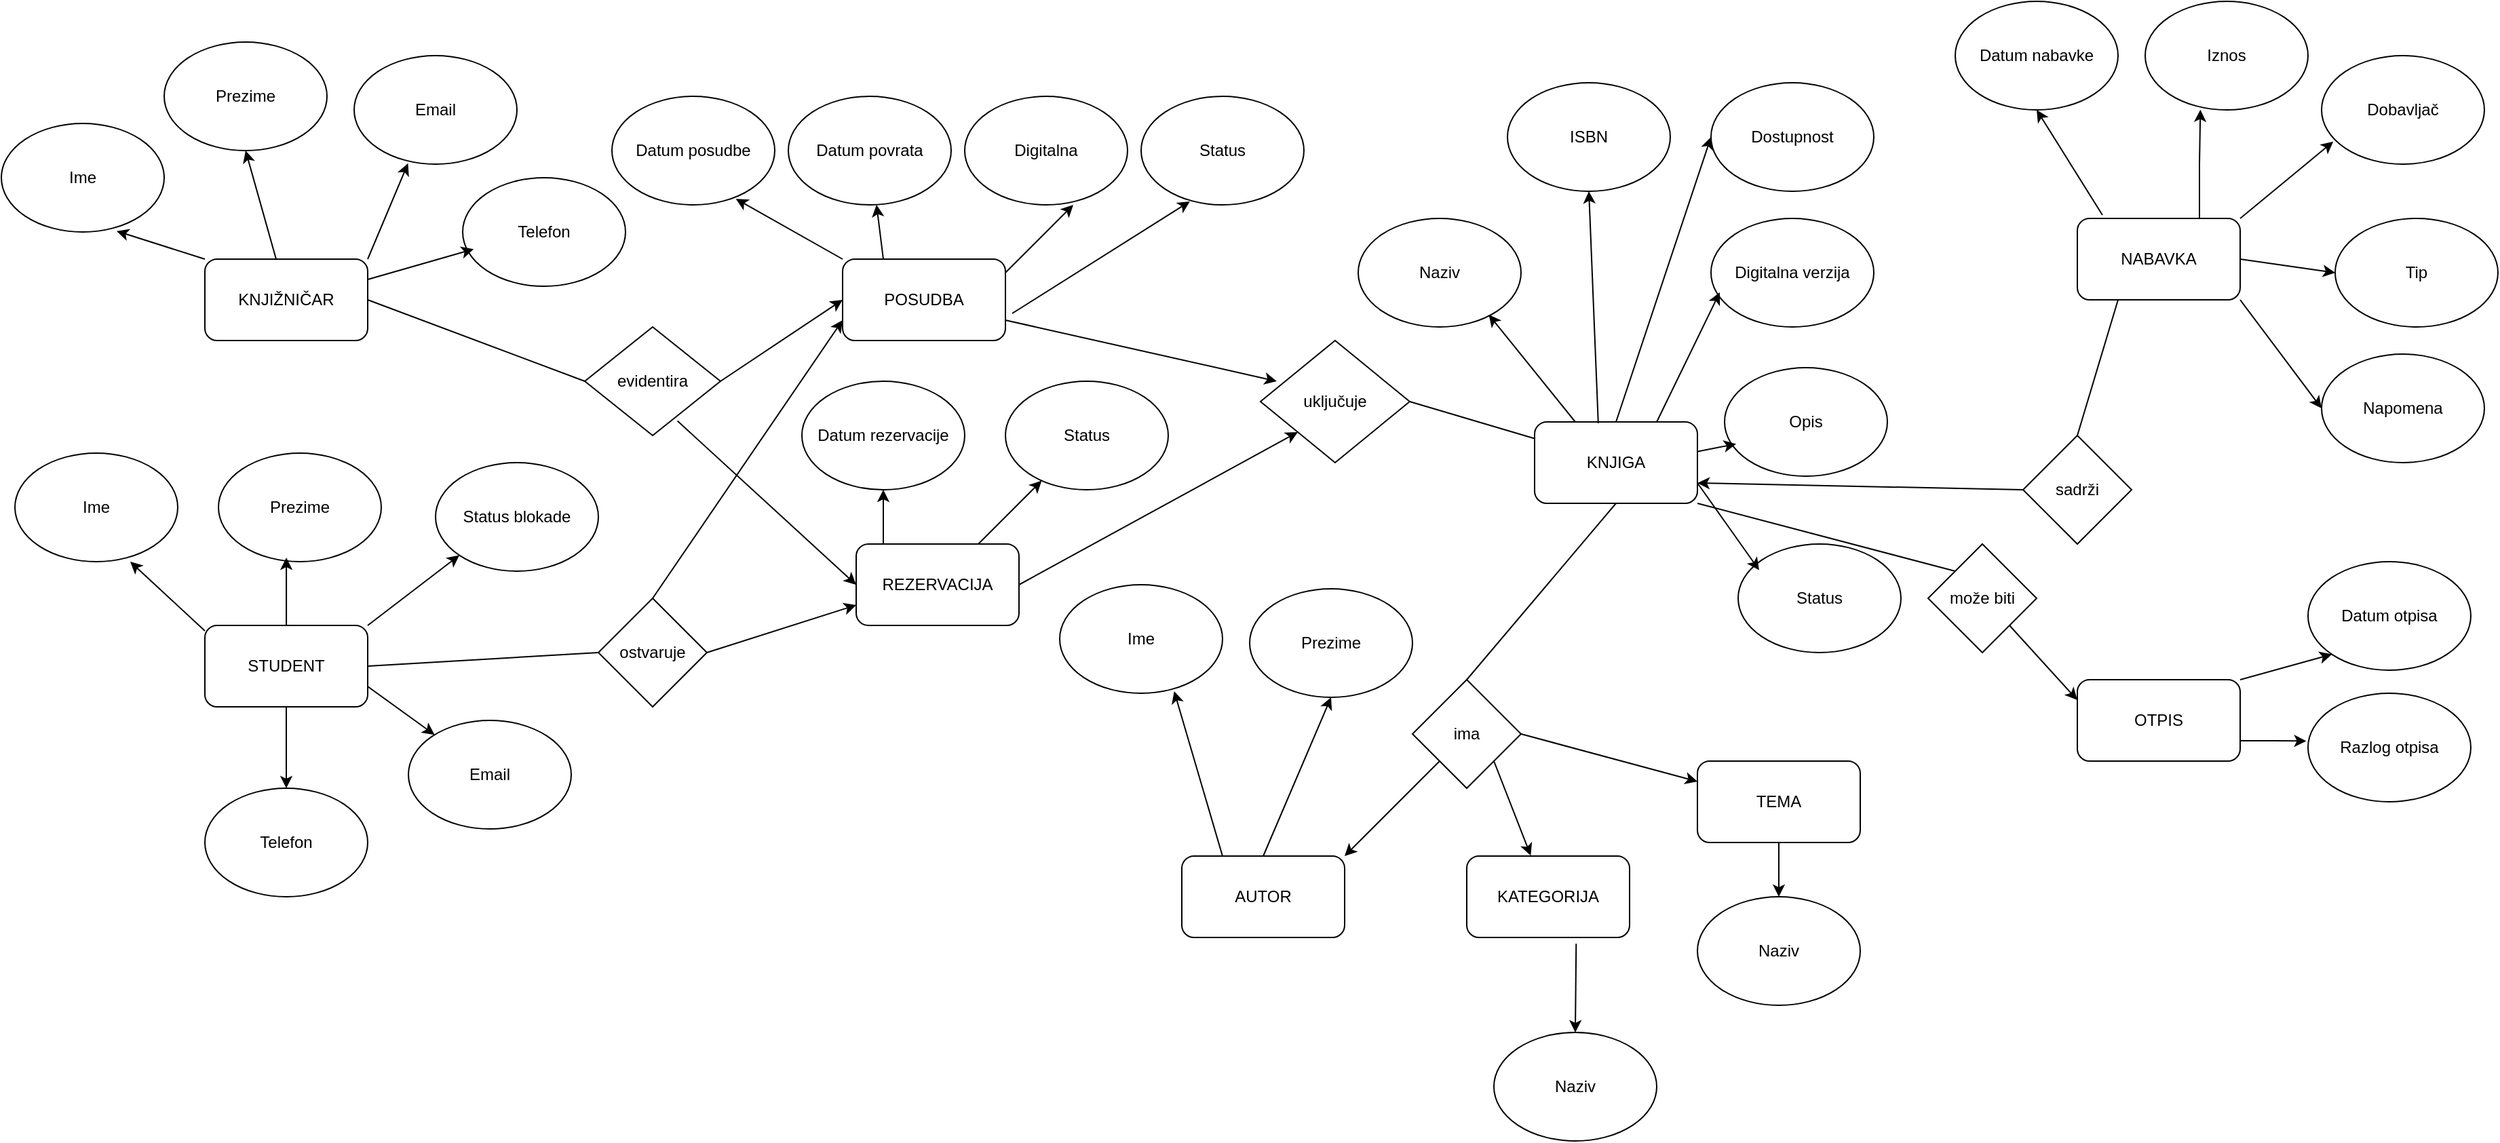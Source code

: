 <mxfile version="27.1.6">
  <diagram name="Page-1" id="3eGe0ZzPINyhyY5G4IpQ">
    <mxGraphModel dx="866" dy="527" grid="1" gridSize="10" guides="1" tooltips="1" connect="1" arrows="1" fold="1" page="1" pageScale="1" pageWidth="1169" pageHeight="827" background="#FFFFFF" math="0" shadow="0">
      <root>
        <mxCell id="0" />
        <mxCell id="1" parent="0" />
        <mxCell id="lxDUKyq9G2Sa458xfzQo-2" value="KNJIŽNIČAR" style="rounded=1;whiteSpace=wrap;html=1;" parent="1" vertex="1">
          <mxGeometry x="160" y="270" width="120" height="60" as="geometry" />
        </mxCell>
        <mxCell id="lxDUKyq9G2Sa458xfzQo-3" value="Email" style="ellipse;whiteSpace=wrap;html=1;" parent="1" vertex="1">
          <mxGeometry x="270" y="120" width="120" height="80" as="geometry" />
        </mxCell>
        <mxCell id="lxDUKyq9G2Sa458xfzQo-4" value="Prezime" style="ellipse;whiteSpace=wrap;html=1;" parent="1" vertex="1">
          <mxGeometry x="130" y="110" width="120" height="80" as="geometry" />
        </mxCell>
        <mxCell id="lxDUKyq9G2Sa458xfzQo-5" value="Ime" style="ellipse;whiteSpace=wrap;html=1;" parent="1" vertex="1">
          <mxGeometry x="10" y="170" width="120" height="80" as="geometry" />
        </mxCell>
        <mxCell id="lxDUKyq9G2Sa458xfzQo-6" value="" style="endArrow=classic;html=1;rounded=0;exitX=0;exitY=0;exitDx=0;exitDy=0;entryX=0.708;entryY=0.992;entryDx=0;entryDy=0;entryPerimeter=0;" parent="1" source="lxDUKyq9G2Sa458xfzQo-2" target="lxDUKyq9G2Sa458xfzQo-5" edge="1">
          <mxGeometry width="50" height="50" relative="1" as="geometry">
            <mxPoint x="560" y="410" as="sourcePoint" />
            <mxPoint x="610" y="360" as="targetPoint" />
          </mxGeometry>
        </mxCell>
        <mxCell id="lxDUKyq9G2Sa458xfzQo-9" value="" style="endArrow=classic;html=1;rounded=0;exitX=1;exitY=0;exitDx=0;exitDy=0;entryX=0.331;entryY=0.992;entryDx=0;entryDy=0;entryPerimeter=0;" parent="1" source="lxDUKyq9G2Sa458xfzQo-2" target="lxDUKyq9G2Sa458xfzQo-3" edge="1">
          <mxGeometry width="50" height="50" relative="1" as="geometry">
            <mxPoint x="305" y="341" as="sourcePoint" />
            <mxPoint x="250" y="290" as="targetPoint" />
          </mxGeometry>
        </mxCell>
        <mxCell id="lxDUKyq9G2Sa458xfzQo-13" value="evidentira" style="rhombus;whiteSpace=wrap;html=1;" parent="1" vertex="1">
          <mxGeometry x="440" y="320" width="100" height="80" as="geometry" />
        </mxCell>
        <mxCell id="lxDUKyq9G2Sa458xfzQo-16" value="POSUDBA" style="rounded=1;whiteSpace=wrap;html=1;" parent="1" vertex="1">
          <mxGeometry x="630" y="270" width="120" height="60" as="geometry" />
        </mxCell>
        <mxCell id="lxDUKyq9G2Sa458xfzQo-18" value="" style="endArrow=classic;html=1;rounded=0;exitX=0;exitY=0;exitDx=0;exitDy=0;entryX=0.761;entryY=0.945;entryDx=0;entryDy=0;entryPerimeter=0;" parent="1" source="lxDUKyq9G2Sa458xfzQo-16" target="lxDUKyq9G2Sa458xfzQo-19" edge="1">
          <mxGeometry width="50" height="50" relative="1" as="geometry">
            <mxPoint x="690" y="420" as="sourcePoint" />
            <mxPoint x="580" y="220" as="targetPoint" />
          </mxGeometry>
        </mxCell>
        <mxCell id="lxDUKyq9G2Sa458xfzQo-19" value="Datum posudbe" style="ellipse;whiteSpace=wrap;html=1;" parent="1" vertex="1">
          <mxGeometry x="460" y="150" width="120" height="80" as="geometry" />
        </mxCell>
        <mxCell id="lxDUKyq9G2Sa458xfzQo-20" value="Datum povrata" style="ellipse;whiteSpace=wrap;html=1;" parent="1" vertex="1">
          <mxGeometry x="590" y="150" width="120" height="80" as="geometry" />
        </mxCell>
        <mxCell id="lxDUKyq9G2Sa458xfzQo-21" value="Digitalna" style="ellipse;whiteSpace=wrap;html=1;" parent="1" vertex="1">
          <mxGeometry x="720" y="150" width="120" height="80" as="geometry" />
        </mxCell>
        <mxCell id="lxDUKyq9G2Sa458xfzQo-22" value="Status" style="ellipse;whiteSpace=wrap;html=1;" parent="1" vertex="1">
          <mxGeometry x="850" y="150" width="120" height="80" as="geometry" />
        </mxCell>
        <mxCell id="lxDUKyq9G2Sa458xfzQo-23" value="Datum rezervacije" style="ellipse;whiteSpace=wrap;html=1;" parent="1" vertex="1">
          <mxGeometry x="600" y="360" width="120" height="80" as="geometry" />
        </mxCell>
        <mxCell id="lxDUKyq9G2Sa458xfzQo-24" value="" style="endArrow=classic;html=1;rounded=0;entryX=0.3;entryY=0.968;entryDx=0;entryDy=0;entryPerimeter=0;" parent="1" target="lxDUKyq9G2Sa458xfzQo-22" edge="1">
          <mxGeometry width="50" height="50" relative="1" as="geometry">
            <mxPoint x="755" y="310" as="sourcePoint" />
            <mxPoint x="805" y="260" as="targetPoint" />
          </mxGeometry>
        </mxCell>
        <mxCell id="lxDUKyq9G2Sa458xfzQo-25" value="" style="endArrow=classic;html=1;rounded=0;" parent="1" edge="1">
          <mxGeometry width="50" height="50" relative="1" as="geometry">
            <mxPoint x="750" y="280" as="sourcePoint" />
            <mxPoint x="800" y="230" as="targetPoint" />
          </mxGeometry>
        </mxCell>
        <mxCell id="lxDUKyq9G2Sa458xfzQo-26" value="" style="endArrow=classic;html=1;rounded=0;exitX=0.25;exitY=0;exitDx=0;exitDy=0;" parent="1" source="lxDUKyq9G2Sa458xfzQo-16" target="lxDUKyq9G2Sa458xfzQo-20" edge="1">
          <mxGeometry width="50" height="50" relative="1" as="geometry">
            <mxPoint x="690" y="420" as="sourcePoint" />
            <mxPoint x="740" y="370" as="targetPoint" />
          </mxGeometry>
        </mxCell>
        <mxCell id="lxDUKyq9G2Sa458xfzQo-27" value="REZERVACIJA" style="rounded=1;whiteSpace=wrap;html=1;" parent="1" vertex="1">
          <mxGeometry x="640" y="480" width="120" height="60" as="geometry" />
        </mxCell>
        <mxCell id="lxDUKyq9G2Sa458xfzQo-28" value="Status" style="ellipse;whiteSpace=wrap;html=1;" parent="1" vertex="1">
          <mxGeometry x="750" y="360" width="120" height="80" as="geometry" />
        </mxCell>
        <mxCell id="lxDUKyq9G2Sa458xfzQo-30" value="" style="endArrow=classic;html=1;rounded=0;entryX=0.5;entryY=1;entryDx=0;entryDy=0;" parent="1" target="lxDUKyq9G2Sa458xfzQo-23" edge="1">
          <mxGeometry width="50" height="50" relative="1" as="geometry">
            <mxPoint x="660" y="480" as="sourcePoint" />
            <mxPoint x="710" y="450" as="targetPoint" />
          </mxGeometry>
        </mxCell>
        <mxCell id="lxDUKyq9G2Sa458xfzQo-31" value="" style="endArrow=classic;html=1;rounded=0;exitX=0.75;exitY=0;exitDx=0;exitDy=0;" parent="1" source="lxDUKyq9G2Sa458xfzQo-27" target="lxDUKyq9G2Sa458xfzQo-28" edge="1">
          <mxGeometry width="50" height="50" relative="1" as="geometry">
            <mxPoint x="660" y="500" as="sourcePoint" />
            <mxPoint x="710" y="450" as="targetPoint" />
          </mxGeometry>
        </mxCell>
        <mxCell id="lxDUKyq9G2Sa458xfzQo-36" value="uključuje" style="rhombus;whiteSpace=wrap;html=1;" parent="1" vertex="1">
          <mxGeometry x="937.96" y="330" width="110" height="90" as="geometry" />
        </mxCell>
        <mxCell id="lxDUKyq9G2Sa458xfzQo-39" value="" style="endArrow=none;html=1;rounded=0;exitX=1;exitY=0.5;exitDx=0;exitDy=0;" parent="1" source="lxDUKyq9G2Sa458xfzQo-36" target="lxDUKyq9G2Sa458xfzQo-40" edge="1">
          <mxGeometry width="50" height="50" relative="1" as="geometry">
            <mxPoint x="1170" y="530" as="sourcePoint" />
            <mxPoint x="1140" y="410" as="targetPoint" />
          </mxGeometry>
        </mxCell>
        <mxCell id="lxDUKyq9G2Sa458xfzQo-40" value="KNJIGA" style="rounded=1;whiteSpace=wrap;html=1;" parent="1" vertex="1">
          <mxGeometry x="1140" y="390" width="120" height="60" as="geometry" />
        </mxCell>
        <mxCell id="lxDUKyq9G2Sa458xfzQo-41" value="Dostupnost" style="ellipse;whiteSpace=wrap;html=1;" parent="1" vertex="1">
          <mxGeometry x="1270" y="140" width="120" height="80" as="geometry" />
        </mxCell>
        <mxCell id="lxDUKyq9G2Sa458xfzQo-42" value="Status" style="ellipse;whiteSpace=wrap;html=1;" parent="1" vertex="1">
          <mxGeometry x="1290" y="480" width="120" height="80" as="geometry" />
        </mxCell>
        <mxCell id="lxDUKyq9G2Sa458xfzQo-43" value="Opis" style="ellipse;whiteSpace=wrap;html=1;" parent="1" vertex="1">
          <mxGeometry x="1280" y="350" width="120" height="80" as="geometry" />
        </mxCell>
        <mxCell id="lxDUKyq9G2Sa458xfzQo-44" value="Digitalna verzija" style="ellipse;whiteSpace=wrap;html=1;" parent="1" vertex="1">
          <mxGeometry x="1270" y="240" width="120" height="80" as="geometry" />
        </mxCell>
        <mxCell id="lxDUKyq9G2Sa458xfzQo-45" value="ISBN" style="ellipse;whiteSpace=wrap;html=1;" parent="1" vertex="1">
          <mxGeometry x="1120" y="140" width="120" height="80" as="geometry" />
        </mxCell>
        <mxCell id="lxDUKyq9G2Sa458xfzQo-46" value="Naziv" style="ellipse;whiteSpace=wrap;html=1;" parent="1" vertex="1">
          <mxGeometry x="1010" y="240" width="120" height="80" as="geometry" />
        </mxCell>
        <mxCell id="lxDUKyq9G2Sa458xfzQo-47" value="" style="endArrow=classic;html=1;rounded=0;entryX=0.802;entryY=0.887;entryDx=0;entryDy=0;entryPerimeter=0;exitX=0.25;exitY=0;exitDx=0;exitDy=0;" parent="1" source="lxDUKyq9G2Sa458xfzQo-40" target="lxDUKyq9G2Sa458xfzQo-46" edge="1">
          <mxGeometry width="50" height="50" relative="1" as="geometry">
            <mxPoint x="1280" y="430" as="sourcePoint" />
            <mxPoint x="1330" y="380" as="targetPoint" />
          </mxGeometry>
        </mxCell>
        <mxCell id="lxDUKyq9G2Sa458xfzQo-48" value="" style="endArrow=classic;html=1;rounded=0;entryX=0.5;entryY=1;entryDx=0;entryDy=0;exitX=0.391;exitY=0.016;exitDx=0;exitDy=0;exitPerimeter=0;" parent="1" source="lxDUKyq9G2Sa458xfzQo-40" target="lxDUKyq9G2Sa458xfzQo-45" edge="1">
          <mxGeometry width="50" height="50" relative="1" as="geometry">
            <mxPoint x="1280" y="430" as="sourcePoint" />
            <mxPoint x="1330" y="380" as="targetPoint" />
          </mxGeometry>
        </mxCell>
        <mxCell id="lxDUKyq9G2Sa458xfzQo-49" value="" style="endArrow=classic;html=1;rounded=0;entryX=0;entryY=0.5;entryDx=0;entryDy=0;exitX=0.5;exitY=0;exitDx=0;exitDy=0;" parent="1" source="lxDUKyq9G2Sa458xfzQo-40" target="lxDUKyq9G2Sa458xfzQo-41" edge="1">
          <mxGeometry width="50" height="50" relative="1" as="geometry">
            <mxPoint x="1280" y="430" as="sourcePoint" />
            <mxPoint x="1330" y="380" as="targetPoint" />
          </mxGeometry>
        </mxCell>
        <mxCell id="lxDUKyq9G2Sa458xfzQo-50" value="" style="endArrow=classic;html=1;rounded=0;exitX=0.75;exitY=0;exitDx=0;exitDy=0;entryX=0.054;entryY=0.681;entryDx=0;entryDy=0;entryPerimeter=0;" parent="1" source="lxDUKyq9G2Sa458xfzQo-40" target="lxDUKyq9G2Sa458xfzQo-44" edge="1">
          <mxGeometry width="50" height="50" relative="1" as="geometry">
            <mxPoint x="1280" y="430" as="sourcePoint" />
            <mxPoint x="1330" y="380" as="targetPoint" />
          </mxGeometry>
        </mxCell>
        <mxCell id="lxDUKyq9G2Sa458xfzQo-51" value="" style="endArrow=classic;html=1;rounded=0;exitX=0.999;exitY=0.365;exitDx=0;exitDy=0;exitPerimeter=0;entryX=0.071;entryY=0.703;entryDx=0;entryDy=0;entryPerimeter=0;" parent="1" source="lxDUKyq9G2Sa458xfzQo-40" target="lxDUKyq9G2Sa458xfzQo-43" edge="1">
          <mxGeometry width="50" height="50" relative="1" as="geometry">
            <mxPoint x="1280" y="430" as="sourcePoint" />
            <mxPoint x="1330" y="380" as="targetPoint" />
          </mxGeometry>
        </mxCell>
        <mxCell id="lxDUKyq9G2Sa458xfzQo-52" value="" style="endArrow=classic;html=1;rounded=0;exitX=1;exitY=0.75;exitDx=0;exitDy=0;entryX=0.129;entryY=0.24;entryDx=0;entryDy=0;entryPerimeter=0;" parent="1" source="lxDUKyq9G2Sa458xfzQo-40" target="lxDUKyq9G2Sa458xfzQo-42" edge="1">
          <mxGeometry width="50" height="50" relative="1" as="geometry">
            <mxPoint x="1280" y="430" as="sourcePoint" />
            <mxPoint x="1330" y="380" as="targetPoint" />
          </mxGeometry>
        </mxCell>
        <mxCell id="WnXoit6QNCxbqN9FFa1i-5" style="edgeStyle=orthogonalEdgeStyle;rounded=0;orthogonalLoop=1;jettySize=auto;html=1;exitX=0.5;exitY=1;exitDx=0;exitDy=0;entryX=0.5;entryY=0;entryDx=0;entryDy=0;" parent="1" source="lxDUKyq9G2Sa458xfzQo-53" target="WnXoit6QNCxbqN9FFa1i-4" edge="1">
          <mxGeometry relative="1" as="geometry" />
        </mxCell>
        <mxCell id="lxDUKyq9G2Sa458xfzQo-53" value="STUDENT" style="rounded=1;whiteSpace=wrap;html=1;" parent="1" vertex="1">
          <mxGeometry x="160" y="540" width="120" height="60" as="geometry" />
        </mxCell>
        <mxCell id="lxDUKyq9G2Sa458xfzQo-54" value="Ime" style="ellipse;whiteSpace=wrap;html=1;" parent="1" vertex="1">
          <mxGeometry x="20" y="413" width="120" height="80" as="geometry" />
        </mxCell>
        <mxCell id="lxDUKyq9G2Sa458xfzQo-55" value="Prezime" style="ellipse;whiteSpace=wrap;html=1;" parent="1" vertex="1">
          <mxGeometry x="170" y="413" width="120" height="80" as="geometry" />
        </mxCell>
        <mxCell id="lxDUKyq9G2Sa458xfzQo-56" value="Status blokade" style="ellipse;whiteSpace=wrap;html=1;" parent="1" vertex="1">
          <mxGeometry x="330" y="420" width="120" height="80" as="geometry" />
        </mxCell>
        <mxCell id="lxDUKyq9G2Sa458xfzQo-57" value="" style="endArrow=classic;html=1;rounded=0;exitX=0;exitY=0;exitDx=0;exitDy=0;entryX=0.708;entryY=0.992;entryDx=0;entryDy=0;entryPerimeter=0;" parent="1" edge="1">
          <mxGeometry width="50" height="50" relative="1" as="geometry">
            <mxPoint x="160" y="544" as="sourcePoint" />
            <mxPoint x="105" y="493" as="targetPoint" />
          </mxGeometry>
        </mxCell>
        <mxCell id="lxDUKyq9G2Sa458xfzQo-58" style="edgeStyle=orthogonalEdgeStyle;rounded=0;orthogonalLoop=1;jettySize=auto;html=1;entryX=0.417;entryY=0.963;entryDx=0;entryDy=0;entryPerimeter=0;" parent="1" source="lxDUKyq9G2Sa458xfzQo-53" target="lxDUKyq9G2Sa458xfzQo-55" edge="1">
          <mxGeometry relative="1" as="geometry" />
        </mxCell>
        <mxCell id="lxDUKyq9G2Sa458xfzQo-60" value="" style="endArrow=classic;html=1;rounded=0;exitX=1;exitY=0;exitDx=0;exitDy=0;entryX=0;entryY=1;entryDx=0;entryDy=0;" parent="1" target="lxDUKyq9G2Sa458xfzQo-56" edge="1">
          <mxGeometry width="50" height="50" relative="1" as="geometry">
            <mxPoint x="280" y="540" as="sourcePoint" />
            <mxPoint x="340" y="489" as="targetPoint" />
          </mxGeometry>
        </mxCell>
        <mxCell id="lxDUKyq9G2Sa458xfzQo-62" value="ostvaruje" style="rhombus;whiteSpace=wrap;html=1;" parent="1" vertex="1">
          <mxGeometry x="450" y="520" width="80" height="80" as="geometry" />
        </mxCell>
        <mxCell id="lxDUKyq9G2Sa458xfzQo-69" value="" style="endArrow=none;html=1;rounded=0;exitX=1;exitY=0.5;exitDx=0;exitDy=0;entryX=0;entryY=0.5;entryDx=0;entryDy=0;" parent="1" source="lxDUKyq9G2Sa458xfzQo-2" target="lxDUKyq9G2Sa458xfzQo-13" edge="1">
          <mxGeometry width="50" height="50" relative="1" as="geometry">
            <mxPoint x="530" y="420" as="sourcePoint" />
            <mxPoint x="580" y="370" as="targetPoint" />
          </mxGeometry>
        </mxCell>
        <mxCell id="lxDUKyq9G2Sa458xfzQo-72" value="" style="endArrow=none;html=1;rounded=0;exitX=1;exitY=0.5;exitDx=0;exitDy=0;entryX=0;entryY=0.5;entryDx=0;entryDy=0;" parent="1" source="lxDUKyq9G2Sa458xfzQo-53" target="lxDUKyq9G2Sa458xfzQo-62" edge="1">
          <mxGeometry width="50" height="50" relative="1" as="geometry">
            <mxPoint x="900" y="550" as="sourcePoint" />
            <mxPoint x="950" y="500" as="targetPoint" />
          </mxGeometry>
        </mxCell>
        <mxCell id="lxDUKyq9G2Sa458xfzQo-76" value="KATEGORIJA" style="rounded=1;whiteSpace=wrap;html=1;" parent="1" vertex="1">
          <mxGeometry x="1090" y="710" width="120" height="60" as="geometry" />
        </mxCell>
        <mxCell id="lxDUKyq9G2Sa458xfzQo-77" value="Naziv" style="ellipse;whiteSpace=wrap;html=1;" parent="1" vertex="1">
          <mxGeometry x="1110" y="840" width="120" height="80" as="geometry" />
        </mxCell>
        <mxCell id="lxDUKyq9G2Sa458xfzQo-80" value="" style="endArrow=classic;html=1;rounded=0;exitX=0.672;exitY=1.078;exitDx=0;exitDy=0;entryX=0.5;entryY=0;entryDx=0;entryDy=0;exitPerimeter=0;" parent="1" source="lxDUKyq9G2Sa458xfzQo-76" target="lxDUKyq9G2Sa458xfzQo-77" edge="1">
          <mxGeometry width="50" height="50" relative="1" as="geometry">
            <mxPoint x="1000" y="570" as="sourcePoint" />
            <mxPoint x="1050" y="520" as="targetPoint" />
          </mxGeometry>
        </mxCell>
        <mxCell id="lxDUKyq9G2Sa458xfzQo-82" value="ima" style="rhombus;whiteSpace=wrap;html=1;" parent="1" vertex="1">
          <mxGeometry x="1050" y="580" width="80" height="80" as="geometry" />
        </mxCell>
        <mxCell id="lxDUKyq9G2Sa458xfzQo-85" value="AUTOR" style="rounded=1;whiteSpace=wrap;html=1;" parent="1" vertex="1">
          <mxGeometry x="880" y="710" width="120" height="60" as="geometry" />
        </mxCell>
        <mxCell id="lxDUKyq9G2Sa458xfzQo-86" value="Ime" style="ellipse;whiteSpace=wrap;html=1;" parent="1" vertex="1">
          <mxGeometry x="790" y="510" width="120" height="80" as="geometry" />
        </mxCell>
        <mxCell id="lxDUKyq9G2Sa458xfzQo-87" value="Prezime" style="ellipse;whiteSpace=wrap;html=1;" parent="1" vertex="1">
          <mxGeometry x="930" y="513" width="120" height="80" as="geometry" />
        </mxCell>
        <mxCell id="lxDUKyq9G2Sa458xfzQo-88" value="" style="endArrow=classic;html=1;rounded=0;exitX=0.25;exitY=0;exitDx=0;exitDy=0;entryX=0.703;entryY=0.981;entryDx=0;entryDy=0;entryPerimeter=0;" parent="1" source="lxDUKyq9G2Sa458xfzQo-85" target="lxDUKyq9G2Sa458xfzQo-86" edge="1">
          <mxGeometry width="50" height="50" relative="1" as="geometry">
            <mxPoint x="780" y="570" as="sourcePoint" />
            <mxPoint x="830" y="520" as="targetPoint" />
          </mxGeometry>
        </mxCell>
        <mxCell id="lxDUKyq9G2Sa458xfzQo-89" value="" style="endArrow=classic;html=1;rounded=0;exitX=0.5;exitY=0;exitDx=0;exitDy=0;entryX=0.5;entryY=1;entryDx=0;entryDy=0;" parent="1" source="lxDUKyq9G2Sa458xfzQo-85" target="lxDUKyq9G2Sa458xfzQo-87" edge="1">
          <mxGeometry width="50" height="50" relative="1" as="geometry">
            <mxPoint x="780" y="570" as="sourcePoint" />
            <mxPoint x="830" y="520" as="targetPoint" />
          </mxGeometry>
        </mxCell>
        <mxCell id="lxDUKyq9G2Sa458xfzQo-91" value="NABAVKA" style="rounded=1;whiteSpace=wrap;html=1;" parent="1" vertex="1">
          <mxGeometry x="1540" y="240" width="120" height="60" as="geometry" />
        </mxCell>
        <mxCell id="lxDUKyq9G2Sa458xfzQo-92" value="Napomena" style="ellipse;whiteSpace=wrap;html=1;" parent="1" vertex="1">
          <mxGeometry x="1720" y="340" width="120" height="80" as="geometry" />
        </mxCell>
        <mxCell id="lxDUKyq9G2Sa458xfzQo-93" value="Tip" style="ellipse;whiteSpace=wrap;html=1;" parent="1" vertex="1">
          <mxGeometry x="1730" y="240" width="120" height="80" as="geometry" />
        </mxCell>
        <mxCell id="lxDUKyq9G2Sa458xfzQo-94" value="Dobavljač" style="ellipse;whiteSpace=wrap;html=1;" parent="1" vertex="1">
          <mxGeometry x="1720" y="120" width="120" height="80" as="geometry" />
        </mxCell>
        <mxCell id="lxDUKyq9G2Sa458xfzQo-95" value="&lt;span style=&quot;white-space: pre;&quot;&gt;Iznos&lt;/span&gt;" style="ellipse;whiteSpace=wrap;html=1;" parent="1" vertex="1">
          <mxGeometry x="1590" y="80" width="120" height="80" as="geometry" />
        </mxCell>
        <mxCell id="lxDUKyq9G2Sa458xfzQo-96" value="Datum nabavke" style="ellipse;whiteSpace=wrap;html=1;" parent="1" vertex="1">
          <mxGeometry x="1450" y="80" width="120" height="80" as="geometry" />
        </mxCell>
        <mxCell id="lxDUKyq9G2Sa458xfzQo-97" value="OTPIS" style="rounded=1;whiteSpace=wrap;html=1;" parent="1" vertex="1">
          <mxGeometry x="1540" y="580" width="120" height="60" as="geometry" />
        </mxCell>
        <mxCell id="lxDUKyq9G2Sa458xfzQo-98" value="Datum otpisa" style="ellipse;whiteSpace=wrap;html=1;" parent="1" vertex="1">
          <mxGeometry x="1710" y="493" width="120" height="80" as="geometry" />
        </mxCell>
        <mxCell id="lxDUKyq9G2Sa458xfzQo-99" value="Razlog otpisa" style="ellipse;whiteSpace=wrap;html=1;" parent="1" vertex="1">
          <mxGeometry x="1710" y="590" width="120" height="80" as="geometry" />
        </mxCell>
        <mxCell id="lxDUKyq9G2Sa458xfzQo-101" value="sadrži" style="rhombus;whiteSpace=wrap;html=1;" parent="1" vertex="1">
          <mxGeometry x="1500" y="400" width="80" height="80" as="geometry" />
        </mxCell>
        <mxCell id="lxDUKyq9G2Sa458xfzQo-102" value="" style="endArrow=none;html=1;rounded=0;entryX=0.25;entryY=1;entryDx=0;entryDy=0;exitX=0.5;exitY=0;exitDx=0;exitDy=0;" parent="1" source="lxDUKyq9G2Sa458xfzQo-101" target="lxDUKyq9G2Sa458xfzQo-91" edge="1">
          <mxGeometry width="50" height="50" relative="1" as="geometry">
            <mxPoint x="1560" y="540" as="sourcePoint" />
            <mxPoint x="1610" y="490" as="targetPoint" />
          </mxGeometry>
        </mxCell>
        <mxCell id="lxDUKyq9G2Sa458xfzQo-106" value="" style="endArrow=classic;html=1;rounded=0;exitX=1;exitY=0.5;exitDx=0;exitDy=0;entryX=0;entryY=0.75;entryDx=0;entryDy=0;" parent="1" source="lxDUKyq9G2Sa458xfzQo-62" target="lxDUKyq9G2Sa458xfzQo-27" edge="1">
          <mxGeometry width="50" height="50" relative="1" as="geometry">
            <mxPoint x="570" y="540" as="sourcePoint" />
            <mxPoint x="620" y="490" as="targetPoint" />
          </mxGeometry>
        </mxCell>
        <mxCell id="lxDUKyq9G2Sa458xfzQo-107" value="" style="endArrow=classic;html=1;rounded=0;exitX=0.5;exitY=0;exitDx=0;exitDy=0;entryX=0;entryY=0.75;entryDx=0;entryDy=0;" parent="1" source="lxDUKyq9G2Sa458xfzQo-62" target="lxDUKyq9G2Sa458xfzQo-16" edge="1">
          <mxGeometry width="50" height="50" relative="1" as="geometry">
            <mxPoint x="570" y="540" as="sourcePoint" />
            <mxPoint x="620" y="490" as="targetPoint" />
          </mxGeometry>
        </mxCell>
        <mxCell id="lxDUKyq9G2Sa458xfzQo-108" value="" style="endArrow=classic;html=1;rounded=0;exitX=1;exitY=0.5;exitDx=0;exitDy=0;entryX=0;entryY=0.5;entryDx=0;entryDy=0;" parent="1" source="lxDUKyq9G2Sa458xfzQo-13" target="lxDUKyq9G2Sa458xfzQo-16" edge="1">
          <mxGeometry width="50" height="50" relative="1" as="geometry">
            <mxPoint x="760" y="540" as="sourcePoint" />
            <mxPoint x="810" y="490" as="targetPoint" />
          </mxGeometry>
        </mxCell>
        <mxCell id="lxDUKyq9G2Sa458xfzQo-109" value="" style="endArrow=classic;html=1;rounded=0;exitX=0.683;exitY=0.866;exitDx=0;exitDy=0;exitPerimeter=0;entryX=0;entryY=0.5;entryDx=0;entryDy=0;" parent="1" source="lxDUKyq9G2Sa458xfzQo-13" target="lxDUKyq9G2Sa458xfzQo-27" edge="1">
          <mxGeometry width="50" height="50" relative="1" as="geometry">
            <mxPoint x="760" y="540" as="sourcePoint" />
            <mxPoint x="810" y="490" as="targetPoint" />
          </mxGeometry>
        </mxCell>
        <mxCell id="lxDUKyq9G2Sa458xfzQo-110" value="" style="endArrow=classic;html=1;rounded=0;exitX=1;exitY=0.5;exitDx=0;exitDy=0;entryX=0;entryY=1;entryDx=0;entryDy=0;" parent="1" source="lxDUKyq9G2Sa458xfzQo-27" target="lxDUKyq9G2Sa458xfzQo-36" edge="1">
          <mxGeometry width="50" height="50" relative="1" as="geometry">
            <mxPoint x="1040" y="540" as="sourcePoint" />
            <mxPoint x="1090" y="490" as="targetPoint" />
          </mxGeometry>
        </mxCell>
        <mxCell id="lxDUKyq9G2Sa458xfzQo-111" value="" style="endArrow=classic;html=1;rounded=0;exitX=1;exitY=0.75;exitDx=0;exitDy=0;entryX=0.109;entryY=0.333;entryDx=0;entryDy=0;entryPerimeter=0;" parent="1" source="lxDUKyq9G2Sa458xfzQo-16" target="lxDUKyq9G2Sa458xfzQo-36" edge="1">
          <mxGeometry width="50" height="50" relative="1" as="geometry">
            <mxPoint x="1040" y="540" as="sourcePoint" />
            <mxPoint x="1090" y="490" as="targetPoint" />
          </mxGeometry>
        </mxCell>
        <mxCell id="lxDUKyq9G2Sa458xfzQo-112" value="" style="endArrow=classic;html=1;rounded=0;exitX=0;exitY=1;exitDx=0;exitDy=0;entryX=1;entryY=0;entryDx=0;entryDy=0;" parent="1" source="lxDUKyq9G2Sa458xfzQo-82" target="lxDUKyq9G2Sa458xfzQo-85" edge="1">
          <mxGeometry width="50" height="50" relative="1" as="geometry">
            <mxPoint x="1140" y="560" as="sourcePoint" />
            <mxPoint x="1190" y="510" as="targetPoint" />
          </mxGeometry>
        </mxCell>
        <mxCell id="lxDUKyq9G2Sa458xfzQo-113" value="" style="endArrow=classic;html=1;rounded=0;exitX=1;exitY=1;exitDx=0;exitDy=0;entryX=0.393;entryY=-0.006;entryDx=0;entryDy=0;entryPerimeter=0;" parent="1" source="lxDUKyq9G2Sa458xfzQo-82" target="lxDUKyq9G2Sa458xfzQo-76" edge="1">
          <mxGeometry width="50" height="50" relative="1" as="geometry">
            <mxPoint x="1140" y="560" as="sourcePoint" />
            <mxPoint x="1190" y="510" as="targetPoint" />
          </mxGeometry>
        </mxCell>
        <mxCell id="lxDUKyq9G2Sa458xfzQo-114" value="" style="endArrow=none;html=1;rounded=0;entryX=0.5;entryY=1;entryDx=0;entryDy=0;exitX=0.5;exitY=0;exitDx=0;exitDy=0;" parent="1" source="lxDUKyq9G2Sa458xfzQo-82" target="lxDUKyq9G2Sa458xfzQo-40" edge="1">
          <mxGeometry width="50" height="50" relative="1" as="geometry">
            <mxPoint x="1120" y="450" as="sourcePoint" />
            <mxPoint x="1170" y="400" as="targetPoint" />
          </mxGeometry>
        </mxCell>
        <mxCell id="lxDUKyq9G2Sa458xfzQo-115" value="" style="endArrow=classic;html=1;rounded=0;exitX=0;exitY=0.5;exitDx=0;exitDy=0;entryX=1;entryY=0.75;entryDx=0;entryDy=0;" parent="1" source="lxDUKyq9G2Sa458xfzQo-101" target="lxDUKyq9G2Sa458xfzQo-40" edge="1">
          <mxGeometry width="50" height="50" relative="1" as="geometry">
            <mxPoint x="1450" y="450" as="sourcePoint" />
            <mxPoint x="1500" y="400" as="targetPoint" />
          </mxGeometry>
        </mxCell>
        <mxCell id="lxDUKyq9G2Sa458xfzQo-116" value="" style="endArrow=classic;html=1;rounded=0;entryX=0.5;entryY=1;entryDx=0;entryDy=0;exitX=0.154;exitY=-0.042;exitDx=0;exitDy=0;exitPerimeter=0;" parent="1" source="lxDUKyq9G2Sa458xfzQo-91" target="lxDUKyq9G2Sa458xfzQo-96" edge="1">
          <mxGeometry width="50" height="50" relative="1" as="geometry">
            <mxPoint x="1650" y="450" as="sourcePoint" />
            <mxPoint x="1700" y="400" as="targetPoint" />
          </mxGeometry>
        </mxCell>
        <mxCell id="lxDUKyq9G2Sa458xfzQo-117" style="edgeStyle=orthogonalEdgeStyle;rounded=0;orthogonalLoop=1;jettySize=auto;html=1;exitX=0.75;exitY=0;exitDx=0;exitDy=0;entryX=0.339;entryY=0.998;entryDx=0;entryDy=0;entryPerimeter=0;" parent="1" source="lxDUKyq9G2Sa458xfzQo-91" target="lxDUKyq9G2Sa458xfzQo-95" edge="1">
          <mxGeometry relative="1" as="geometry" />
        </mxCell>
        <mxCell id="lxDUKyq9G2Sa458xfzQo-118" value="" style="endArrow=classic;html=1;rounded=0;entryX=0.072;entryY=0.792;entryDx=0;entryDy=0;entryPerimeter=0;exitX=1;exitY=0;exitDx=0;exitDy=0;" parent="1" source="lxDUKyq9G2Sa458xfzQo-91" target="lxDUKyq9G2Sa458xfzQo-94" edge="1">
          <mxGeometry width="50" height="50" relative="1" as="geometry">
            <mxPoint x="1650" y="450" as="sourcePoint" />
            <mxPoint x="1700" y="400" as="targetPoint" />
          </mxGeometry>
        </mxCell>
        <mxCell id="lxDUKyq9G2Sa458xfzQo-119" value="" style="endArrow=classic;html=1;rounded=0;entryX=0;entryY=0.5;entryDx=0;entryDy=0;exitX=1;exitY=0.5;exitDx=0;exitDy=0;" parent="1" source="lxDUKyq9G2Sa458xfzQo-91" target="lxDUKyq9G2Sa458xfzQo-93" edge="1">
          <mxGeometry width="50" height="50" relative="1" as="geometry">
            <mxPoint x="1650" y="450" as="sourcePoint" />
            <mxPoint x="1700" y="400" as="targetPoint" />
          </mxGeometry>
        </mxCell>
        <mxCell id="lxDUKyq9G2Sa458xfzQo-120" value="" style="endArrow=classic;html=1;rounded=0;entryX=0;entryY=0.5;entryDx=0;entryDy=0;exitX=1;exitY=1;exitDx=0;exitDy=0;" parent="1" source="lxDUKyq9G2Sa458xfzQo-91" target="lxDUKyq9G2Sa458xfzQo-92" edge="1">
          <mxGeometry width="50" height="50" relative="1" as="geometry">
            <mxPoint x="1650" y="450" as="sourcePoint" />
            <mxPoint x="1700" y="400" as="targetPoint" />
          </mxGeometry>
        </mxCell>
        <mxCell id="lxDUKyq9G2Sa458xfzQo-121" value="" style="endArrow=classic;html=1;rounded=0;exitX=1;exitY=0;exitDx=0;exitDy=0;entryX=0;entryY=1;entryDx=0;entryDy=0;" parent="1" source="lxDUKyq9G2Sa458xfzQo-97" target="lxDUKyq9G2Sa458xfzQo-98" edge="1">
          <mxGeometry width="50" height="50" relative="1" as="geometry">
            <mxPoint x="1650" y="450" as="sourcePoint" />
            <mxPoint x="1700" y="400" as="targetPoint" />
          </mxGeometry>
        </mxCell>
        <mxCell id="lxDUKyq9G2Sa458xfzQo-123" style="edgeStyle=orthogonalEdgeStyle;rounded=0;orthogonalLoop=1;jettySize=auto;html=1;exitX=1;exitY=0.75;exitDx=0;exitDy=0;entryX=-0.01;entryY=0.44;entryDx=0;entryDy=0;entryPerimeter=0;" parent="1" source="lxDUKyq9G2Sa458xfzQo-97" target="lxDUKyq9G2Sa458xfzQo-99" edge="1">
          <mxGeometry relative="1" as="geometry" />
        </mxCell>
        <mxCell id="lxDUKyq9G2Sa458xfzQo-125" value="" style="endArrow=none;html=1;rounded=0;" parent="1" edge="1">
          <mxGeometry width="50" height="50" relative="1" as="geometry">
            <mxPoint x="1260" y="450" as="sourcePoint" />
            <mxPoint x="1450" y="500" as="targetPoint" />
          </mxGeometry>
        </mxCell>
        <mxCell id="lxDUKyq9G2Sa458xfzQo-126" value="može biti" style="rhombus;whiteSpace=wrap;html=1;" parent="1" vertex="1">
          <mxGeometry x="1430" y="480" width="80" height="80" as="geometry" />
        </mxCell>
        <mxCell id="lxDUKyq9G2Sa458xfzQo-128" value="" style="endArrow=classic;html=1;rounded=0;entryX=0;entryY=0.25;entryDx=0;entryDy=0;exitX=1;exitY=1;exitDx=0;exitDy=0;" parent="1" source="lxDUKyq9G2Sa458xfzQo-126" target="lxDUKyq9G2Sa458xfzQo-97" edge="1">
          <mxGeometry width="50" height="50" relative="1" as="geometry">
            <mxPoint x="1420" y="550" as="sourcePoint" />
            <mxPoint x="1470" y="500" as="targetPoint" />
          </mxGeometry>
        </mxCell>
        <mxCell id="WnXoit6QNCxbqN9FFa1i-1" value="Email" style="ellipse;whiteSpace=wrap;html=1;" parent="1" vertex="1">
          <mxGeometry x="310" y="610" width="120" height="80" as="geometry" />
        </mxCell>
        <mxCell id="WnXoit6QNCxbqN9FFa1i-3" value="" style="endArrow=classic;html=1;rounded=0;exitX=1;exitY=0.75;exitDx=0;exitDy=0;" parent="1" source="lxDUKyq9G2Sa458xfzQo-53" target="WnXoit6QNCxbqN9FFa1i-1" edge="1">
          <mxGeometry width="50" height="50" relative="1" as="geometry">
            <mxPoint x="540" y="410" as="sourcePoint" />
            <mxPoint x="590" y="360" as="targetPoint" />
          </mxGeometry>
        </mxCell>
        <mxCell id="WnXoit6QNCxbqN9FFa1i-4" value="Telefon" style="ellipse;whiteSpace=wrap;html=1;" parent="1" vertex="1">
          <mxGeometry x="160" y="660" width="120" height="80" as="geometry" />
        </mxCell>
        <mxCell id="WnXoit6QNCxbqN9FFa1i-6" value="Telefon" style="ellipse;whiteSpace=wrap;html=1;" parent="1" vertex="1">
          <mxGeometry x="350" y="210" width="120" height="80" as="geometry" />
        </mxCell>
        <mxCell id="WnXoit6QNCxbqN9FFa1i-7" value="" style="endArrow=classic;html=1;rounded=0;entryX=0.5;entryY=1;entryDx=0;entryDy=0;exitX=0.439;exitY=0.011;exitDx=0;exitDy=0;exitPerimeter=0;" parent="1" source="lxDUKyq9G2Sa458xfzQo-2" target="lxDUKyq9G2Sa458xfzQo-4" edge="1">
          <mxGeometry width="50" height="50" relative="1" as="geometry">
            <mxPoint x="520" y="450" as="sourcePoint" />
            <mxPoint x="570" y="400" as="targetPoint" />
          </mxGeometry>
        </mxCell>
        <mxCell id="WnXoit6QNCxbqN9FFa1i-8" value="" style="endArrow=classic;html=1;rounded=0;exitX=1;exitY=0.25;exitDx=0;exitDy=0;entryX=0.067;entryY=0.658;entryDx=0;entryDy=0;entryPerimeter=0;" parent="1" source="lxDUKyq9G2Sa458xfzQo-2" target="WnXoit6QNCxbqN9FFa1i-6" edge="1">
          <mxGeometry width="50" height="50" relative="1" as="geometry">
            <mxPoint x="520" y="450" as="sourcePoint" />
            <mxPoint x="570" y="400" as="targetPoint" />
          </mxGeometry>
        </mxCell>
        <mxCell id="9P88ouUdo1CoilsCl275-5" style="edgeStyle=orthogonalEdgeStyle;rounded=0;orthogonalLoop=1;jettySize=auto;html=1;exitX=0.5;exitY=1;exitDx=0;exitDy=0;entryX=0.5;entryY=0;entryDx=0;entryDy=0;" edge="1" parent="1" source="9P88ouUdo1CoilsCl275-1" target="9P88ouUdo1CoilsCl275-4">
          <mxGeometry relative="1" as="geometry" />
        </mxCell>
        <mxCell id="9P88ouUdo1CoilsCl275-1" value="TEMA" style="rounded=1;whiteSpace=wrap;html=1;" vertex="1" parent="1">
          <mxGeometry x="1260" y="640" width="120" height="60" as="geometry" />
        </mxCell>
        <mxCell id="9P88ouUdo1CoilsCl275-3" value="" style="endArrow=classic;html=1;rounded=0;exitX=1;exitY=0.5;exitDx=0;exitDy=0;entryX=0;entryY=0.25;entryDx=0;entryDy=0;" edge="1" parent="1" source="lxDUKyq9G2Sa458xfzQo-82" target="9P88ouUdo1CoilsCl275-1">
          <mxGeometry width="50" height="50" relative="1" as="geometry">
            <mxPoint x="1250" y="620" as="sourcePoint" />
            <mxPoint x="1300" y="570" as="targetPoint" />
          </mxGeometry>
        </mxCell>
        <mxCell id="9P88ouUdo1CoilsCl275-4" value="Naziv" style="ellipse;whiteSpace=wrap;html=1;" vertex="1" parent="1">
          <mxGeometry x="1260" y="740" width="120" height="80" as="geometry" />
        </mxCell>
      </root>
    </mxGraphModel>
  </diagram>
</mxfile>
